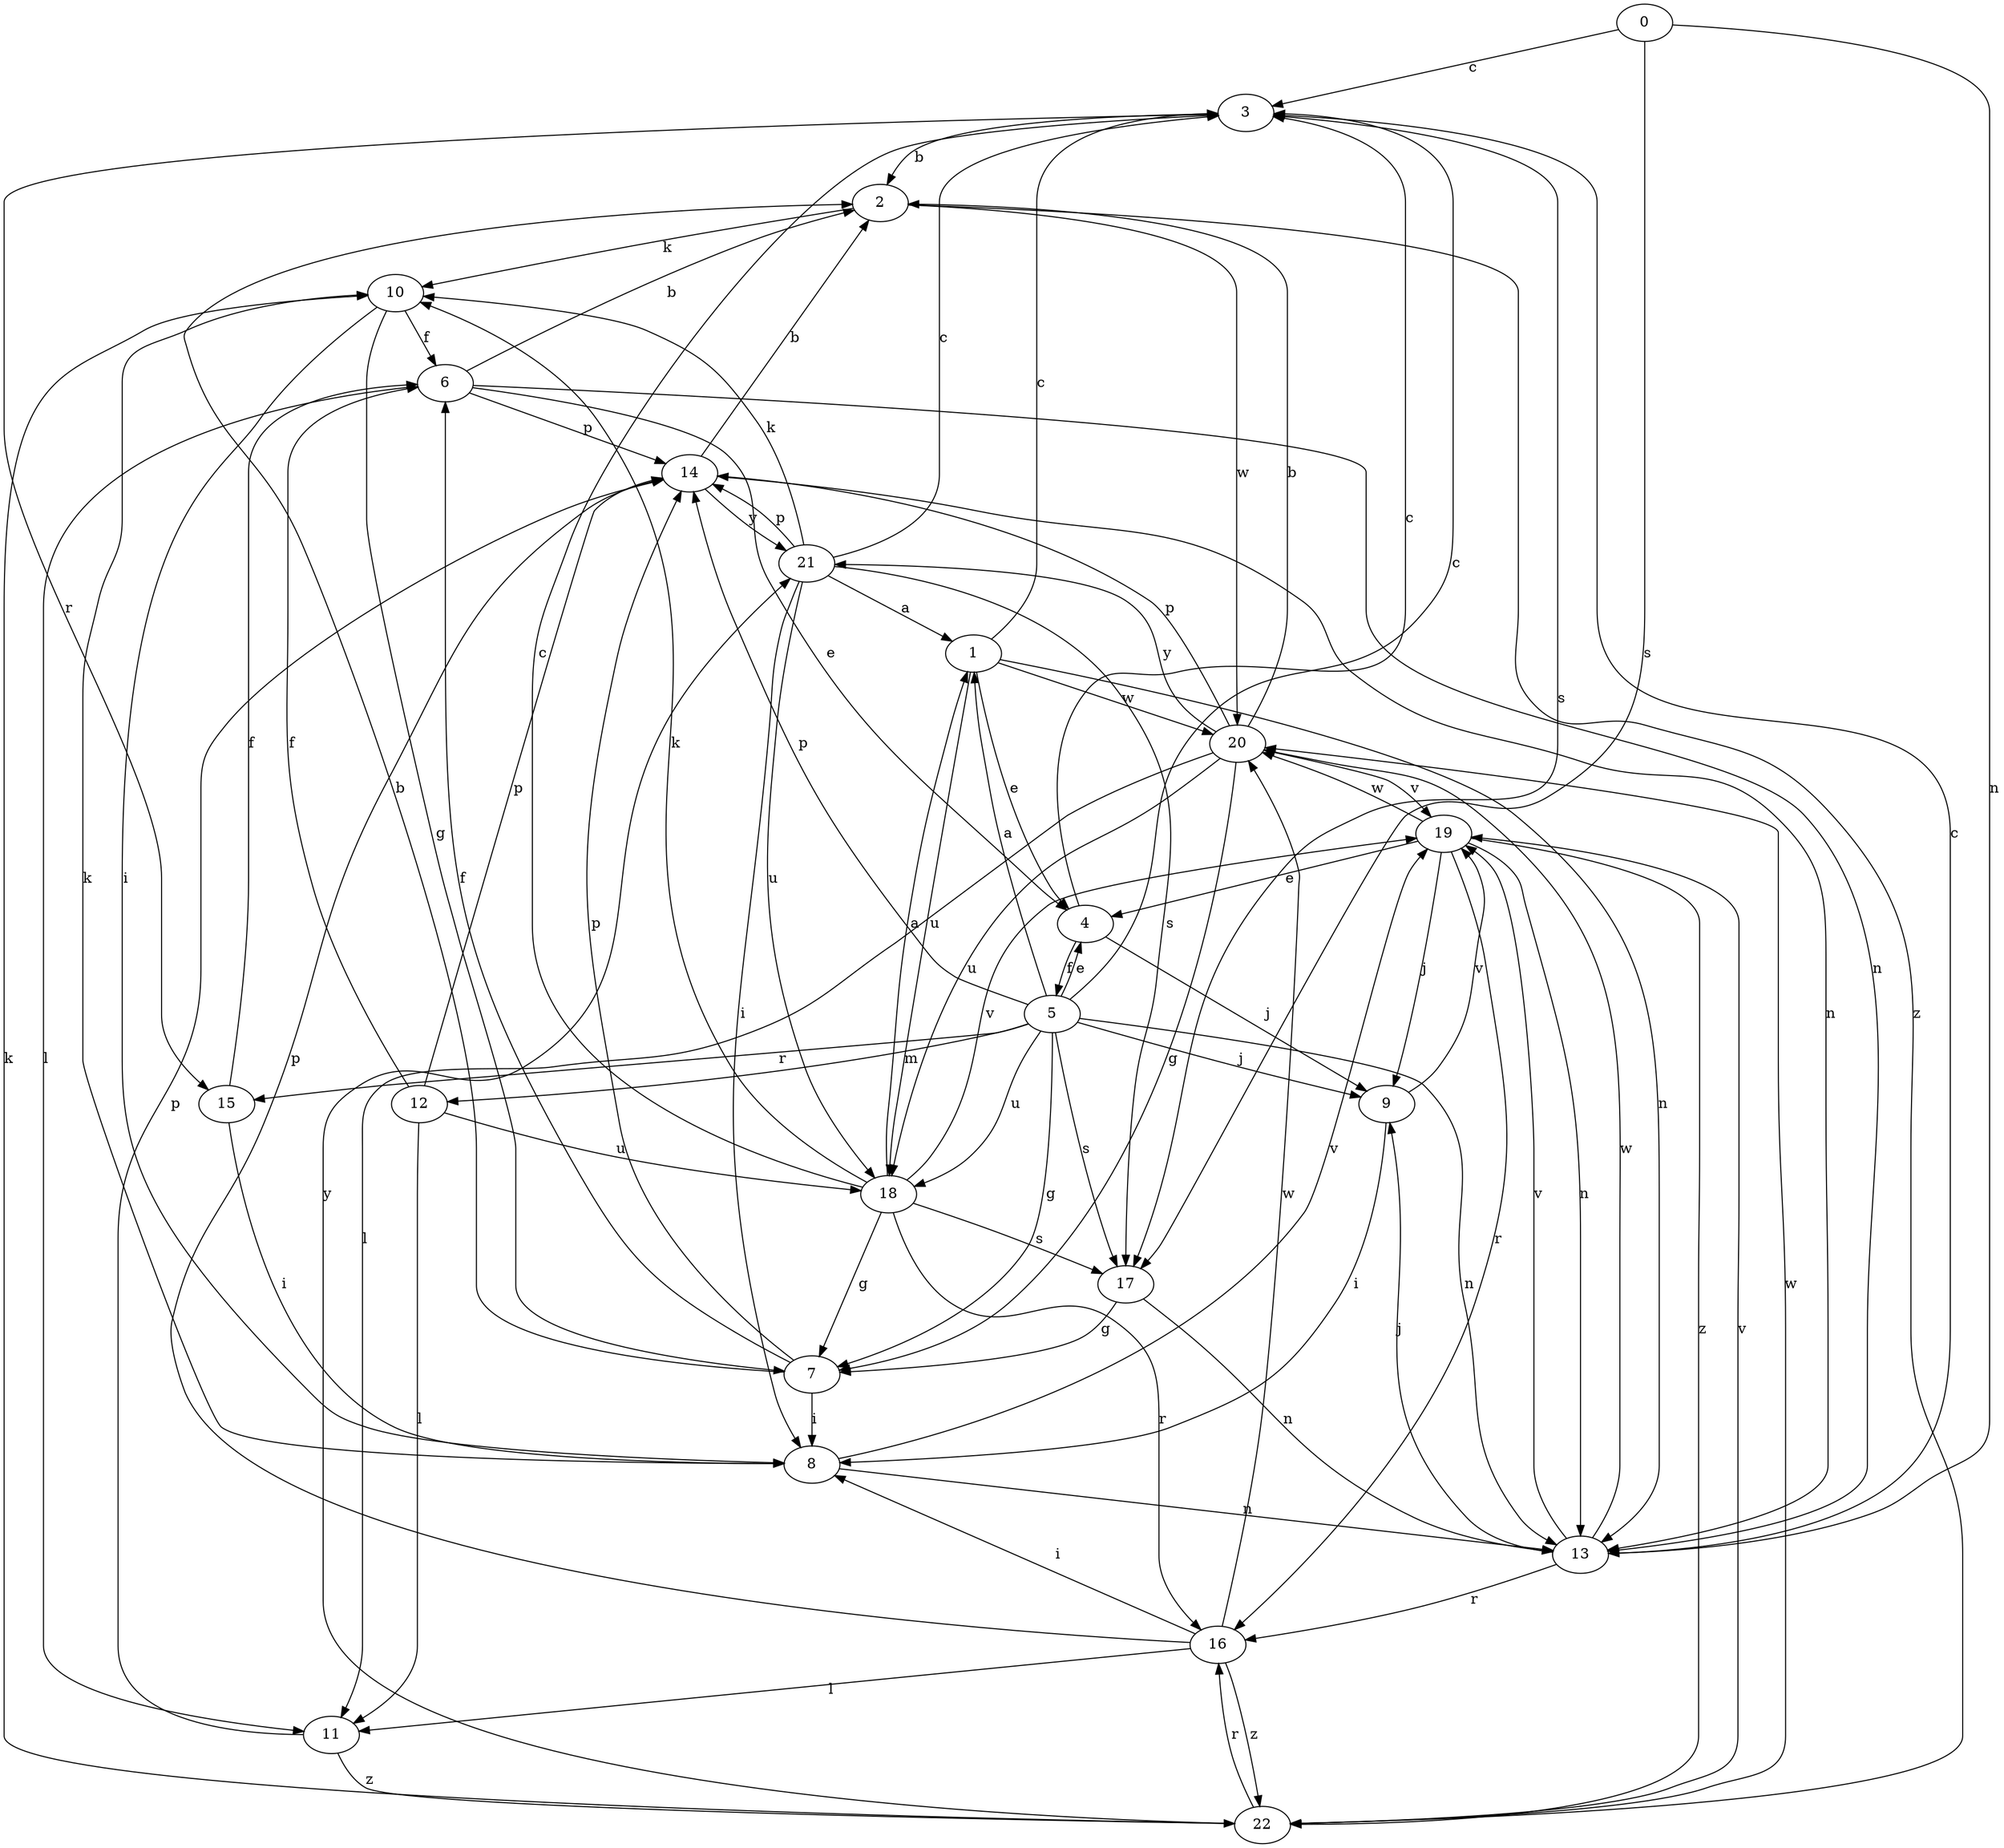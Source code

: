 strict digraph  {
0;
1;
2;
3;
4;
5;
6;
7;
8;
9;
10;
11;
12;
13;
14;
15;
16;
17;
18;
19;
20;
21;
22;
0 -> 3  [label=c];
0 -> 13  [label=n];
0 -> 17  [label=s];
1 -> 3  [label=c];
1 -> 4  [label=e];
1 -> 13  [label=n];
1 -> 18  [label=u];
1 -> 20  [label=w];
2 -> 10  [label=k];
2 -> 20  [label=w];
2 -> 22  [label=z];
3 -> 2  [label=b];
3 -> 15  [label=r];
3 -> 17  [label=s];
4 -> 3  [label=c];
4 -> 5  [label=f];
4 -> 9  [label=j];
5 -> 1  [label=a];
5 -> 3  [label=c];
5 -> 4  [label=e];
5 -> 7  [label=g];
5 -> 9  [label=j];
5 -> 12  [label=m];
5 -> 13  [label=n];
5 -> 14  [label=p];
5 -> 15  [label=r];
5 -> 17  [label=s];
5 -> 18  [label=u];
6 -> 2  [label=b];
6 -> 4  [label=e];
6 -> 11  [label=l];
6 -> 13  [label=n];
6 -> 14  [label=p];
7 -> 2  [label=b];
7 -> 6  [label=f];
7 -> 8  [label=i];
7 -> 14  [label=p];
8 -> 10  [label=k];
8 -> 13  [label=n];
8 -> 19  [label=v];
9 -> 8  [label=i];
9 -> 19  [label=v];
10 -> 6  [label=f];
10 -> 7  [label=g];
10 -> 8  [label=i];
11 -> 14  [label=p];
11 -> 22  [label=z];
12 -> 6  [label=f];
12 -> 11  [label=l];
12 -> 14  [label=p];
12 -> 18  [label=u];
13 -> 3  [label=c];
13 -> 9  [label=j];
13 -> 16  [label=r];
13 -> 19  [label=v];
13 -> 20  [label=w];
14 -> 2  [label=b];
14 -> 13  [label=n];
14 -> 21  [label=y];
15 -> 6  [label=f];
15 -> 8  [label=i];
16 -> 8  [label=i];
16 -> 11  [label=l];
16 -> 14  [label=p];
16 -> 20  [label=w];
16 -> 22  [label=z];
17 -> 7  [label=g];
17 -> 13  [label=n];
18 -> 1  [label=a];
18 -> 3  [label=c];
18 -> 7  [label=g];
18 -> 10  [label=k];
18 -> 16  [label=r];
18 -> 17  [label=s];
18 -> 19  [label=v];
19 -> 4  [label=e];
19 -> 9  [label=j];
19 -> 13  [label=n];
19 -> 16  [label=r];
19 -> 20  [label=w];
19 -> 22  [label=z];
20 -> 2  [label=b];
20 -> 7  [label=g];
20 -> 11  [label=l];
20 -> 14  [label=p];
20 -> 18  [label=u];
20 -> 19  [label=v];
20 -> 21  [label=y];
21 -> 1  [label=a];
21 -> 3  [label=c];
21 -> 8  [label=i];
21 -> 10  [label=k];
21 -> 14  [label=p];
21 -> 17  [label=s];
21 -> 18  [label=u];
22 -> 10  [label=k];
22 -> 16  [label=r];
22 -> 19  [label=v];
22 -> 20  [label=w];
22 -> 21  [label=y];
}
